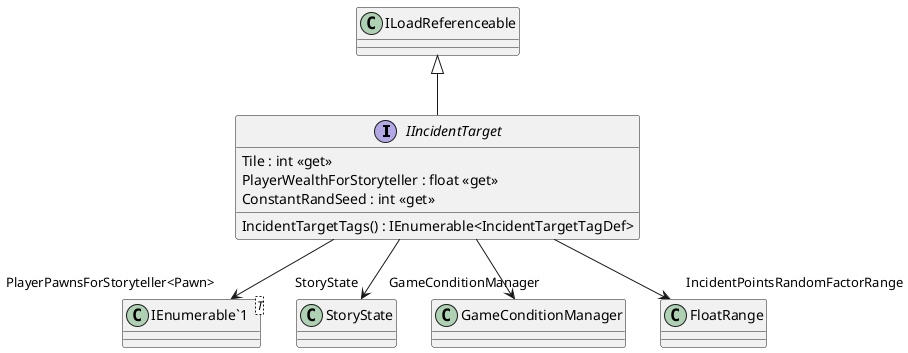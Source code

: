 @startuml
interface IIncidentTarget {
    Tile : int <<get>>
    PlayerWealthForStoryteller : float <<get>>
    ConstantRandSeed : int <<get>>
    IncidentTargetTags() : IEnumerable<IncidentTargetTagDef>
}
class "IEnumerable`1"<T> {
}
ILoadReferenceable <|-- IIncidentTarget
IIncidentTarget --> "StoryState" StoryState
IIncidentTarget --> "GameConditionManager" GameConditionManager
IIncidentTarget --> "PlayerPawnsForStoryteller<Pawn>" "IEnumerable`1"
IIncidentTarget --> "IncidentPointsRandomFactorRange" FloatRange
@enduml
